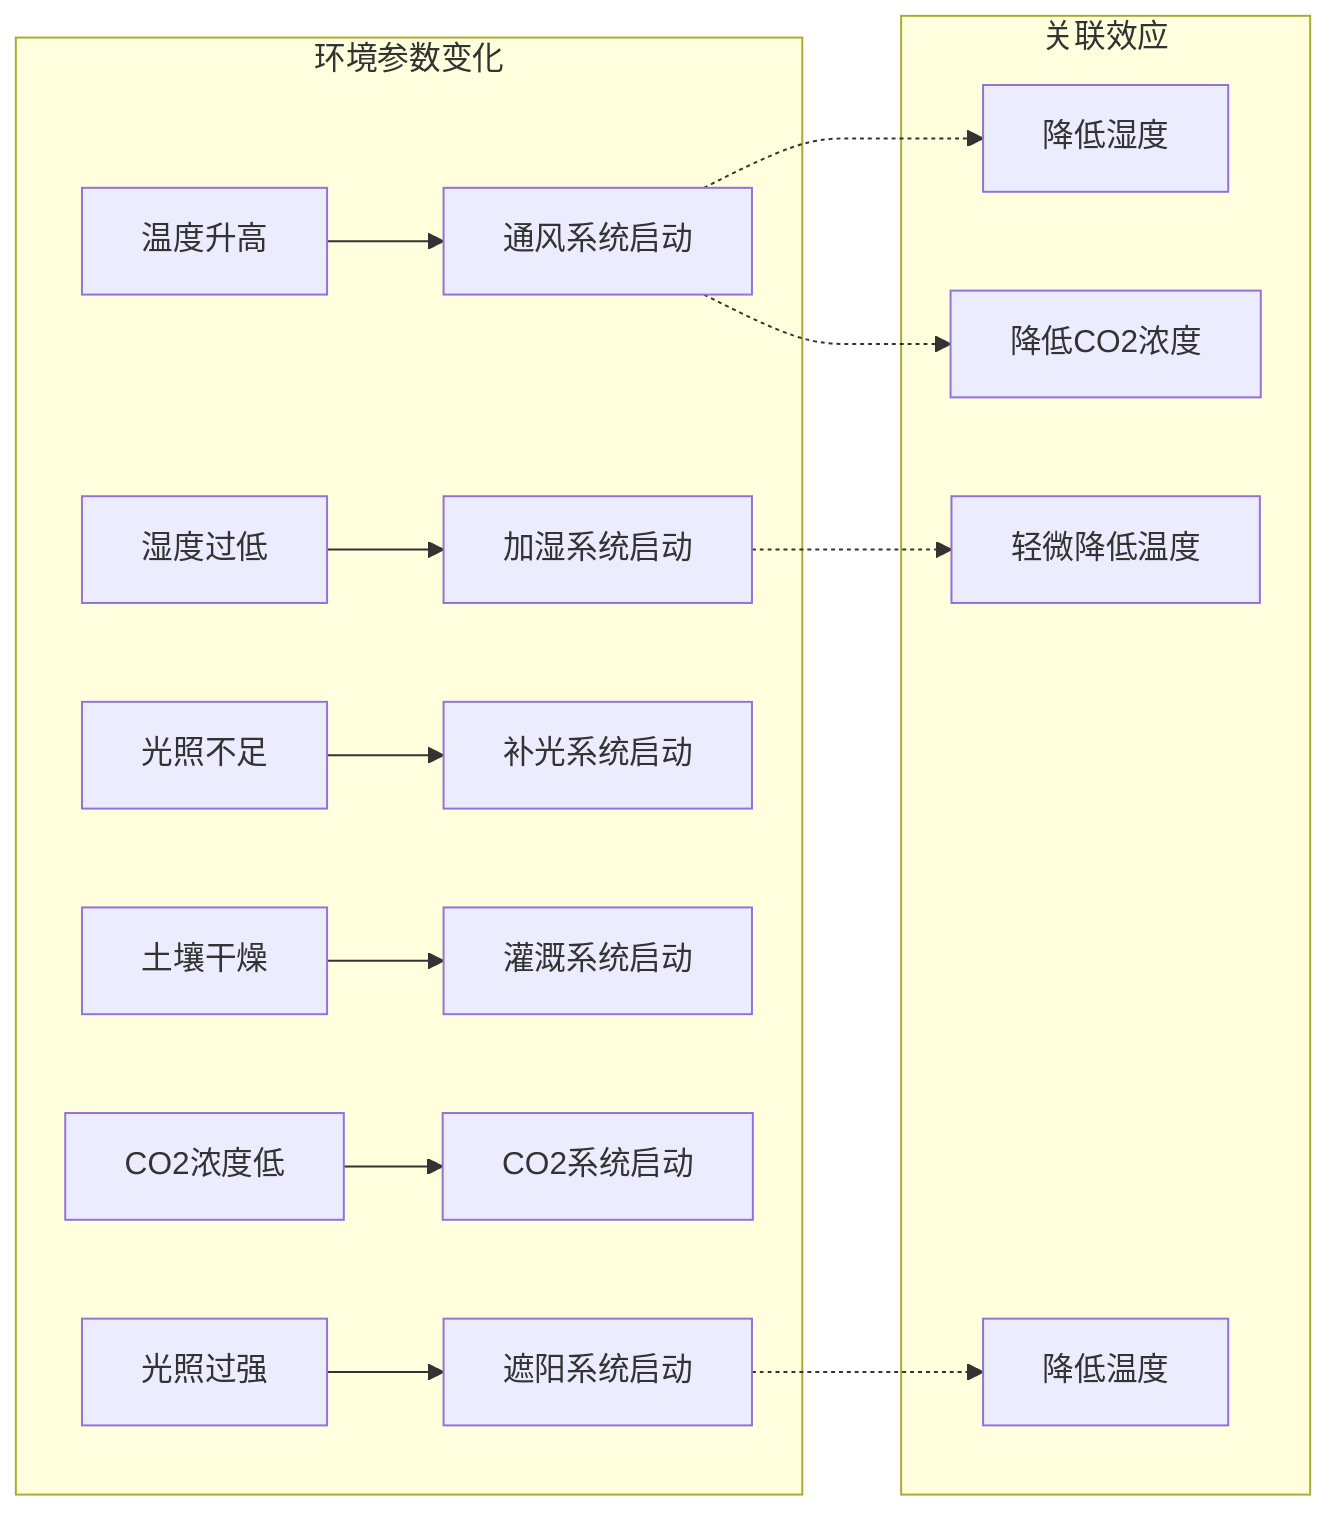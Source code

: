 graph LR
    subgraph 环境参数变化
        P1[温度升高] --> R1[通风系统启动]
        P2[湿度过低] --> R2[加湿系统启动]
        P3[光照不足] --> R3[补光系统启动]
        P4[土壤干燥] --> R4[灌溉系统启动]
        P5[CO2浓度低] --> R5[CO2系统启动]
        P6[光照过强] --> R6[遮阳系统启动]
    end
  
    subgraph 关联效应

        R1 -.-> E1[降低湿度]
        R1 -.-> E2[降低CO2浓度]
        R2 -.-> E3[轻微降低温度]
        R6 -.-> E4[降低温度]
    end